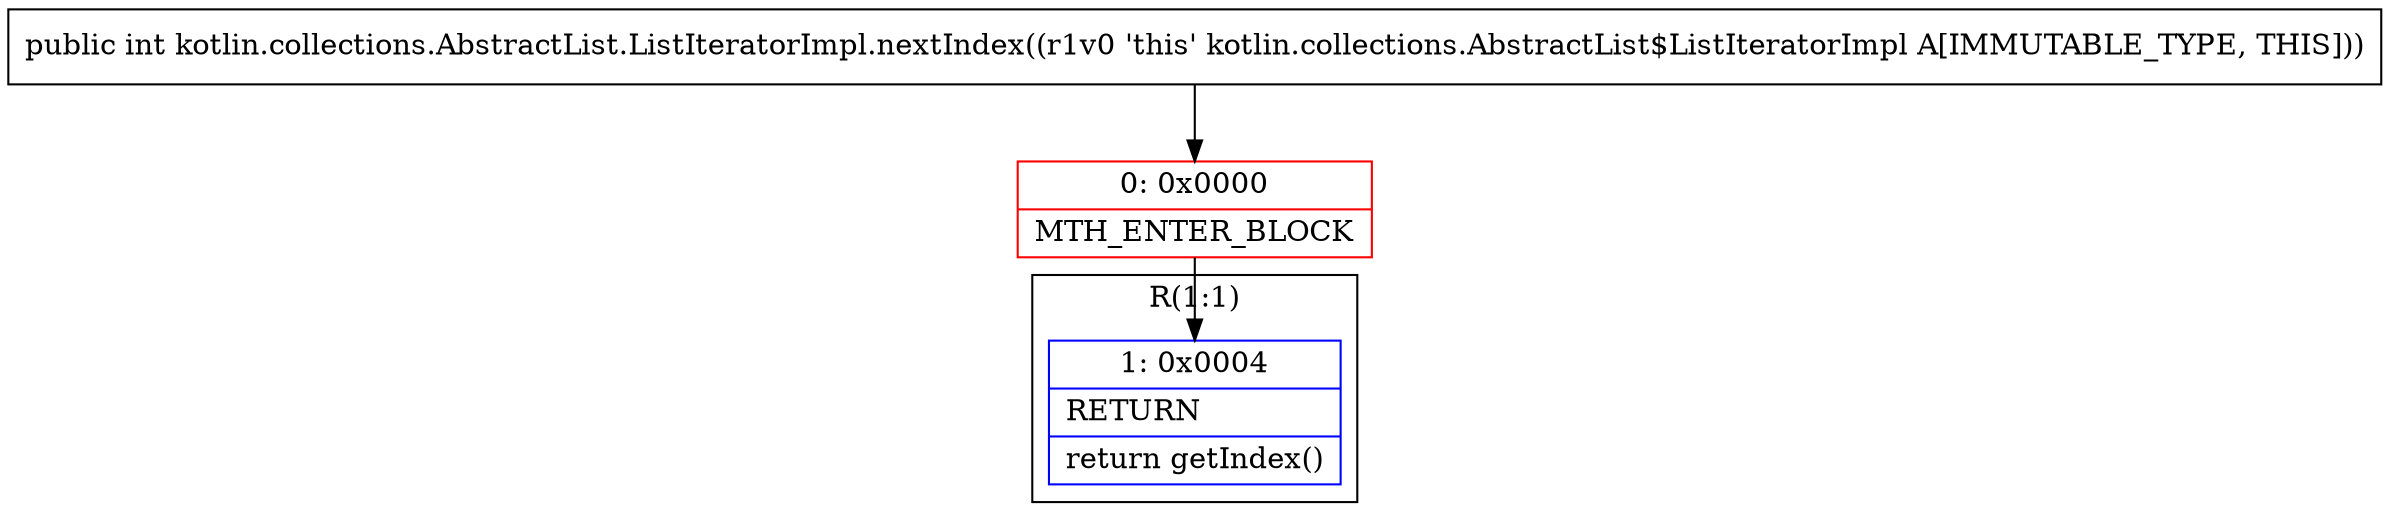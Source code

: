 digraph "CFG forkotlin.collections.AbstractList.ListIteratorImpl.nextIndex()I" {
subgraph cluster_Region_622657773 {
label = "R(1:1)";
node [shape=record,color=blue];
Node_1 [shape=record,label="{1\:\ 0x0004|RETURN\l|return getIndex()\l}"];
}
Node_0 [shape=record,color=red,label="{0\:\ 0x0000|MTH_ENTER_BLOCK\l}"];
MethodNode[shape=record,label="{public int kotlin.collections.AbstractList.ListIteratorImpl.nextIndex((r1v0 'this' kotlin.collections.AbstractList$ListIteratorImpl A[IMMUTABLE_TYPE, THIS])) }"];
MethodNode -> Node_0;
Node_0 -> Node_1;
}

